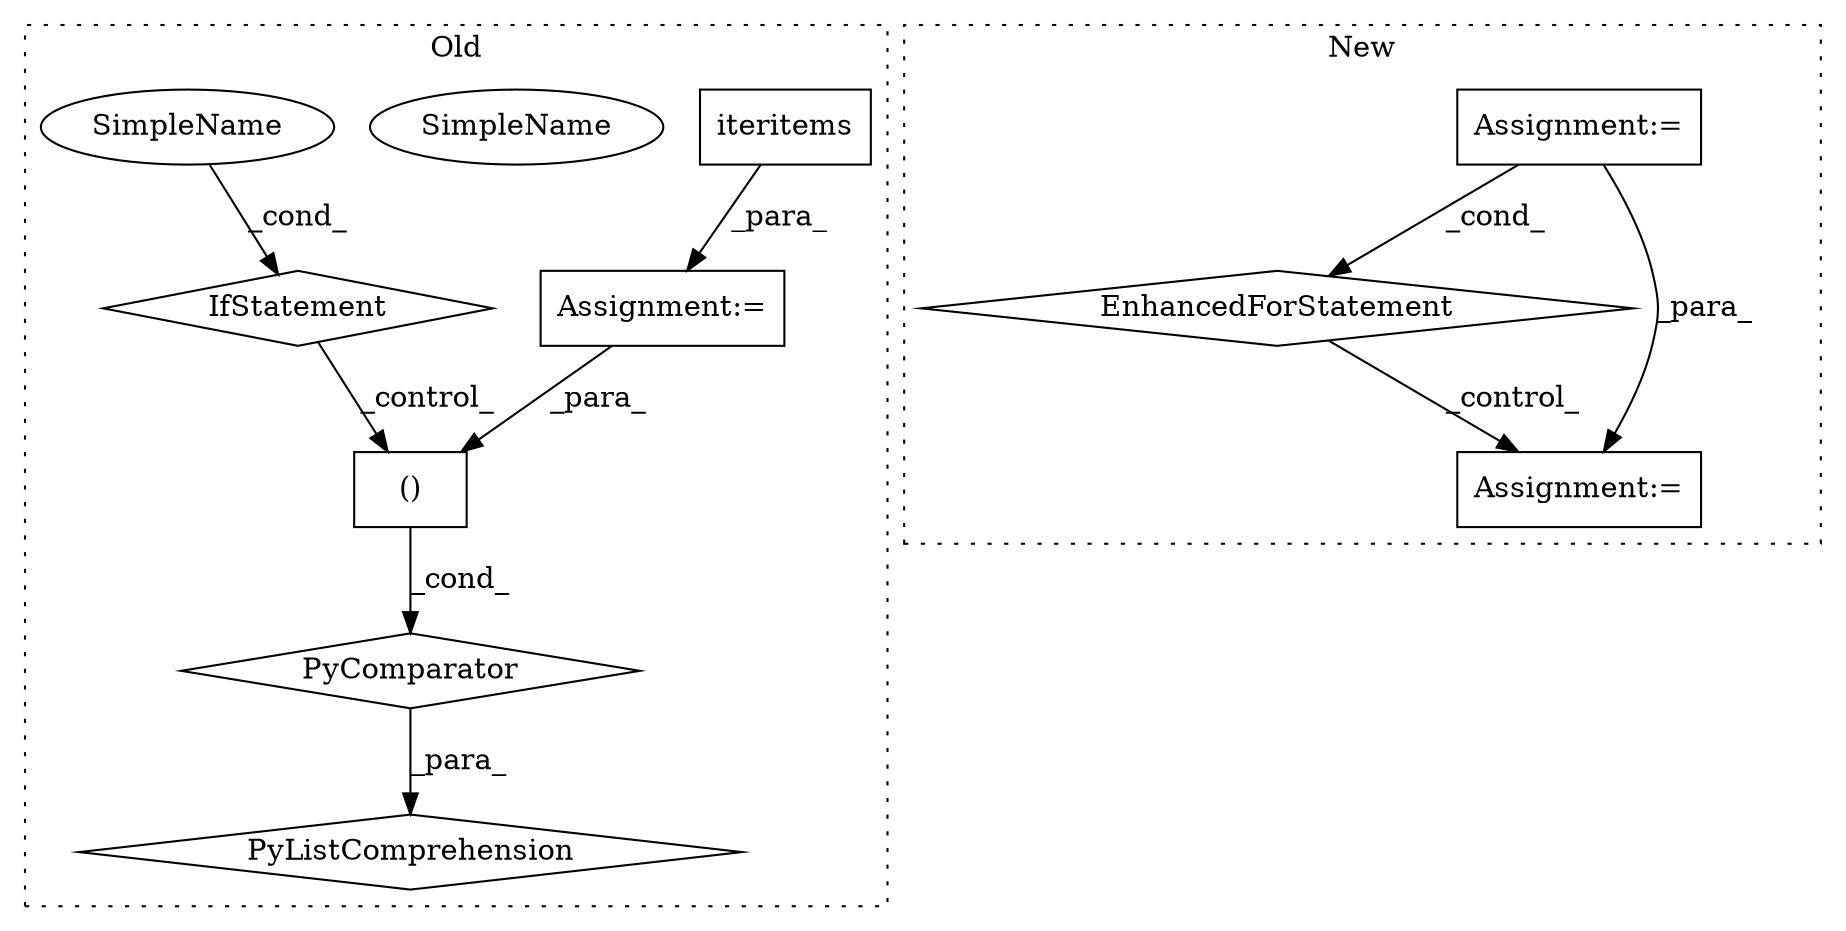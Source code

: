 digraph G {
subgraph cluster0 {
1 [label="iteritems" a="32" s="2449" l="11" shape="box"];
3 [label="Assignment:=" a="7" s="2404" l="65" shape="box"];
5 [label="PyComparator" a="113" s="2404" l="65" shape="diamond"];
7 [label="PyListComprehension" a="109" s="2263" l="219" shape="diamond"];
8 [label="()" a="106" s="2263" l="69" shape="box"];
9 [label="IfStatement" a="25" s="2404" l="65" shape="diamond"];
10 [label="SimpleName" a="42" s="2464" l="5" shape="ellipse"];
11 [label="SimpleName" a="42" s="2464" l="5" shape="ellipse"];
label = "Old";
style="dotted";
}
subgraph cluster1 {
2 [label="EnhancedForStatement" a="70" s="2367,2500" l="72,2" shape="diamond"];
4 [label="Assignment:=" a="7" s="2367,2500" l="72,2" shape="box"];
6 [label="Assignment:=" a="7" s="2556" l="1" shape="box"];
label = "New";
style="dotted";
}
1 -> 3 [label="_para_"];
2 -> 6 [label="_control_"];
3 -> 8 [label="_para_"];
4 -> 6 [label="_para_"];
4 -> 2 [label="_cond_"];
5 -> 7 [label="_para_"];
8 -> 5 [label="_cond_"];
9 -> 8 [label="_control_"];
11 -> 9 [label="_cond_"];
}